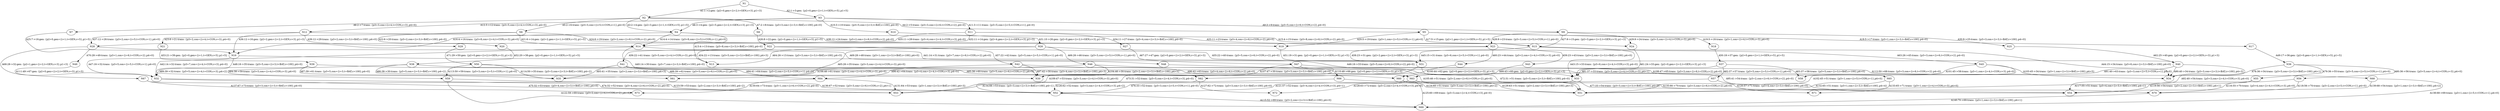 digraph cpn_tools_graph {
  N1 -> N2 [ label="A1:1->2:gen: {p2=0,gen={i=2,t=GEN,c=3},p1=3}" ];
  N1 -> N3 [ label="A2:1->3:gen: {p2=0,gen={i=1,t=GEN,c=5},p1=5}" ];
  N2 -> N4 [ label="A3:2->4:gen: {p2=3,gen={i=1,t=GEN,c=5},p1=5}" ];
  N2 -> N5 [ label="A4:2->5:trans: {p3=3,con={i=6,t=CON,c=2},p4=0}" ];
  N2 -> N6 [ label="A5:2->6:trans: {p3=3,con={i=5,t=CON,c=1},p4=0}" ];
  N2 -> N7 [ label="A6:2->7:trans: {p3=3,con={i=4,t=CON,c=3},p4=0}" ];
  N2 -> N8 [ label="A7:2->8:trans: {p3=3,con={i=3,t=BAT,c=100},p4=0}" ];
  N3 -> N4 [ label="A8:3->4:gen: {p2=5,gen={i=2,t=GEN,c=3},p1=3}" ];
  N3 -> N9 [ label="A9:3->9:trans: {p3=5,con={i=6,t=CON,c=2},p4=0}" ];
  N3 -> N10 [ label="A10:3->10:trans: {p3=5,con={i=3,t=BAT,c=100},p4=0}" ];
  N3 -> N11 [ label="A11:3->11:trans: {p3=5,con={i=5,t=CON,c=1},p4=0}" ];
  N3 -> N12 [ label="A12:3->12:trans: {p3=5,con={i=4,t=CON,c=3},p4=0}" ];
  N4 -> N13 [ label="A13:4->13:trans: {p3=8,con={i=3,t=BAT,c=100},p4=0}" ];
  N4 -> N14 [ label="A14:4->14:trans: {p3=8,con={i=5,t=CON,c=1},p4=0}" ];
  N4 -> N15 [ label="A15:4->15:trans: {p3=8,con={i=6,t=CON,c=2},p4=0}" ];
  N4 -> N16 [ label="A16:4->16:trans: {p3=8,con={i=4,t=CON,c=3},p4=0}" ];
  N5 -> N15 [ label="A17:5->15:gen: {p2=1,gen={i=1,t=GEN,c=5},p1=5}" ];
  N5 -> N17 [ label="A18:5->17:trans: {p3=1,con={i=3,t=BAT,c=100},p4=0}" ];
  N5 -> N18 [ label="A19:5->18:trans: {p3=1,con={i=4,t=CON,c=3},p4=0}" ];
  N5 -> N19 [ label="A20:5->19:trans: {p3=1,con={i=5,t=CON,c=1},p4=0}" ];
  N6 -> N14 [ label="A21:6->14:gen: {p2=2,gen={i=1,t=GEN,c=5},p1=5}" ];
  N6 -> N20 [ label="A22:6->20:trans: {p3=2,con={i=3,t=BAT,c=100},p4=0}" ];
  N6 -> N21 [ label="A23:6->21:trans: {p3=2,con={i=4,t=CON,c=3},p4=0}" ];
  N6 -> N19 [ label="A24:6->19:trans: {p3=2,con={i=6,t=CON,c=2},p4=0}" ];
  N7 -> N16 [ label="A25:7->16:gen: {p2=0,gen={i=1,t=GEN,c=5},p1=5}" ];
  N8 -> N22 [ label="A26:8->22:gen: {p2=0,gen={i=1,t=GEN,c=5},p1=5}" ];
  N9 -> N15 [ label="A27:9->15:gen: {p2=3,gen={i=2,t=GEN,c=3},p1=3}" ];
  N9 -> N23 [ label="A28:9->23:trans: {p3=3,con={i=5,t=CON,c=1},p4=0}" ];
  N9 -> N24 [ label="A29:9->24:trans: {p3=3,con={i=4,t=CON,c=3},p4=0}" ];
  N9 -> N25 [ label="A30:9->25:trans: {p3=3,con={i=3,t=BAT,c=100},p4=0}" ];
  N10 -> N26 [ label="A31:10->26:gen: {p2=0,gen={i=2,t=GEN,c=3},p1=3}" ];
  N11 -> N14 [ label="A32:11->14:gen: {p2=4,gen={i=2,t=GEN,c=3},p1=3}" ];
  N11 -> N23 [ label="A33:11->23:trans: {p3=4,con={i=6,t=CON,c=2},p4=0}" ];
  N11 -> N27 [ label="A34:11->27:trans: {p3=4,con={i=3,t=BAT,c=100},p4=0}" ];
  N11 -> N28 [ label="A35:11->28:trans: {p3=4,con={i=4,t=CON,c=3},p4=0}" ];
  N12 -> N16 [ label="A36:12->16:gen: {p2=2,gen={i=2,t=GEN,c=3},p1=3}" ];
  N12 -> N28 [ label="A37:12->28:trans: {p3=2,con={i=5,t=CON,c=1},p4=0}" ];
  N12 -> N24 [ label="A38:12->24:trans: {p3=2,con={i=6,t=CON,c=2},p4=0}" ];
  N12 -> N29 [ label="A39:12->29:trans: {p3=2,con={i=3,t=BAT,c=100},p4=0}" ];
  N14 -> N30 [ label="A40:14->30:trans: {p3=7,con={i=3,t=BAT,c=100},p4=0}" ];
  N14 -> N31 [ label="A41:14->31:trans: {p3=7,con={i=6,t=CON,c=2},p4=0}" ];
  N14 -> N32 [ label="A42:14->32:trans: {p3=7,con={i=4,t=CON,c=3},p4=0}" ];
  N15 -> N33 [ label="A43:15->33:trans: {p3=6,con={i=4,t=CON,c=3},p4=0}" ];
  N15 -> N34 [ label="A44:15->34:trans: {p3=6,con={i=3,t=BAT,c=100},p4=0}" ];
  N15 -> N31 [ label="A45:15->31:trans: {p3=6,con={i=5,t=CON,c=1},p4=0}" ];
  N16 -> N33 [ label="A46:16->33:trans: {p3=5,con={i=6,t=CON,c=2},p4=0}" ];
  N16 -> N32 [ label="A47:16->32:trans: {p3=5,con={i=5,t=CON,c=1},p4=0}" ];
  N16 -> N35 [ label="A48:16->35:trans: {p3=5,con={i=3,t=BAT,c=100},p4=0}" ];
  N17 -> N36 [ label="A49:17->36:gen: {p2=0,gen={i=1,t=GEN,c=5},p1=5}" ];
  N18 -> N37 [ label="A50:18->37:gen: {p2=0,gen={i=1,t=GEN,c=5},p1=5}" ];
  N19 -> N31 [ label="A51:19->31:gen: {p2=0,gen={i=1,t=GEN,c=5},p1=5}" ];
  N20 -> N38 [ label="A52:20->38:gen: {p2=0,gen={i=1,t=GEN,c=5},p1=5}" ];
  N21 -> N39 [ label="A53:21->39:gen: {p2=0,gen={i=1,t=GEN,c=5},p1=5}" ];
  N22 -> N13 [ label="A54:22->13:trans: {p3=5,con={i=3,t=BAT,c=100},p4=3}" ];
  N22 -> N40 [ label="A55:22->40:trans: {p3=5,con={i=6,t=CON,c=2},p4=0}" ];
  N22 -> N41 [ label="A56:22->41:trans: {p3=5,con={i=4,t=CON,c=3},p4=0}" ];
  N22 -> N42 [ label="A57:22->42:trans: {p3=5,con={i=5,t=CON,c=1},p4=0}" ];
  N23 -> N31 [ label="A58:23->31:gen: {p2=2,gen={i=2,t=GEN,c=3},p1=3}" ];
  N23 -> N43 [ label="A59:23->43:trans: {p3=2,con={i=3,t=BAT,c=100},p4=0}" ];
  N23 -> N44 [ label="A60:23->44:trans: {p3=2,con={i=4,t=CON,c=3},p4=0}" ];
  N24 -> N33 [ label="A61:24->33:gen: {p2=0,gen={i=2,t=GEN,c=3},p1=3}" ];
  N25 -> N40 [ label="A62:25->40:gen: {p2=0,gen={i=2,t=GEN,c=3},p1=3}" ];
  N26 -> N45 [ label="A63:26->45:trans: {p3=3,con={i=6,t=CON,c=2},p4=0}" ];
  N26 -> N13 [ label="A64:26->13:trans: {p3=3,con={i=3,t=BAT,c=100},p4=5}" ];
  N26 -> N35 [ label="A65:26->35:trans: {p3=3,con={i=4,t=CON,c=3},p4=0}" ];
  N26 -> N46 [ label="A66:26->46:trans: {p3=3,con={i=5,t=CON,c=1},p4=0}" ];
  N27 -> N47 [ label="A67:27->47:gen: {p2=0,gen={i=2,t=GEN,c=3},p1=3}" ];
  N28 -> N32 [ label="A68:28->32:gen: {p2=1,gen={i=2,t=GEN,c=3},p1=3}" ];
  N28 -> N48 [ label="A69:28->48:trans: {p3=1,con={i=3,t=BAT,c=100},p4=0}" ];
  N28 -> N49 [ label="A70:28->49:trans: {p3=1,con={i=6,t=CON,c=2},p4=0}" ];
  N29 -> N50 [ label="A71:29->50:gen: {p2=0,gen={i=2,t=GEN,c=3},p1=3}" ];
  N31 -> N51 [ label="A72:31->51:trans: {p3=5,con={i=3,t=BAT,c=100},p4=0}" ];
  N31 -> N52 [ label="A73:31->52:trans: {p3=5,con={i=4,t=CON,c=3},p4=0}" ];
  N32 -> N52 [ label="A74:32->52:trans: {p3=4,con={i=6,t=CON,c=2},p4=0}" ];
  N32 -> N53 [ label="A75:32->53:trans: {p3=4,con={i=3,t=BAT,c=100},p4=0}" ];
  N33 -> N52 [ label="A76:33->52:trans: {p3=3,con={i=5,t=CON,c=1},p4=0}" ];
  N33 -> N54 [ label="A77:33->54:trans: {p3=3,con={i=3,t=BAT,c=100},p4=0}" ];
  N36 -> N34 [ label="A78:36->34:trans: {p3=5,con={i=3,t=BAT,c=100},p4=1}" ];
  N36 -> N55 [ label="A79:36->55:trans: {p3=5,con={i=5,t=CON,c=1},p4=0}" ];
  N36 -> N56 [ label="A80:36->56:trans: {p3=5,con={i=4,t=CON,c=3},p4=0}" ];
  N37 -> N33 [ label="A81:37->33:trans: {p3=5,con={i=4,t=CON,c=3},p4=1}" ];
  N37 -> N57 [ label="A82:37->57:trans: {p3=5,con={i=5,t=CON,c=1},p4=0}" ];
  N37 -> N58 [ label="A83:37->58:trans: {p3=5,con={i=3,t=BAT,c=100},p4=0}" ];
  N38 -> N59 [ label="A84:38->59:trans: {p3=5,con={i=4,t=CON,c=3},p4=0}" ];
  N38 -> N60 [ label="A85:38->60:trans: {p3=5,con={i=6,t=CON,c=2},p4=0}" ];
  N38 -> N30 [ label="A86:38->30:trans: {p3=5,con={i=3,t=BAT,c=100},p4=2}" ];
  N39 -> N61 [ label="A87:39->61:trans: {p3=5,con={i=3,t=BAT,c=100},p4=0}" ];
  N39 -> N62 [ label="A88:39->62:trans: {p3=5,con={i=6,t=CON,c=2},p4=0}" ];
  N39 -> N32 [ label="A89:39->32:trans: {p3=5,con={i=4,t=CON,c=3},p4=2}" ];
  N40 -> N34 [ label="A90:40->34:trans: {p3=3,con={i=3,t=BAT,c=100},p4=3}" ];
  N40 -> N63 [ label="A91:40->63:trans: {p3=3,con={i=5,t=CON,c=1},p4=0}" ];
  N40 -> N54 [ label="A92:40->54:trans: {p3=3,con={i=4,t=CON,c=3},p4=0}" ];
  N41 -> N35 [ label="A93:41->35:trans: {p3=2,con={i=3,t=BAT,c=100},p4=3}" ];
  N41 -> N64 [ label="A94:41->64:trans: {p3=2,con={i=5,t=CON,c=1},p4=0}" ];
  N41 -> N54 [ label="A95:41->54:trans: {p3=2,con={i=6,t=CON,c=2},p4=0}" ];
  N42 -> N63 [ label="A96:42->63:trans: {p3=4,con={i=6,t=CON,c=2},p4=0}" ];
  N42 -> N30 [ label="A97:42->30:trans: {p3=4,con={i=3,t=BAT,c=100},p4=3}" ];
  N42 -> N64 [ label="A98:42->64:trans: {p3=4,con={i=4,t=CON,c=3},p4=0}" ];
  N43 -> N60 [ label="A99:43->60:gen: {p2=0,gen={i=2,t=GEN,c=3},p1=3}" ];
  N44 -> N62 [ label="A100:44->62:gen: {p2=0,gen={i=2,t=GEN,c=3},p1=3}" ];
  N45 -> N58 [ label="A101:45->58:trans: {p3=1,con={i=4,t=CON,c=3},p4=0}" ];
  N45 -> N51 [ label="A102:45->51:trans: {p3=1,con={i=5,t=CON,c=1},p4=0}" ];
  N45 -> N34 [ label="A103:45->34:trans: {p3=1,con={i=3,t=BAT,c=100},p4=5}" ];
  N46 -> N30 [ label="A104:46->30:trans: {p3=2,con={i=3,t=BAT,c=100},p4=5}" ];
  N46 -> N51 [ label="A105:46->51:trans: {p3=2,con={i=6,t=CON,c=2},p4=0}" ];
  N46 -> N61 [ label="A106:46->61:trans: {p3=2,con={i=4,t=CON,c=3},p4=0}" ];
  N47 -> N30 [ label="A107:47->30:trans: {p3=3,con={i=3,t=BAT,c=100},p4=4}" ];
  N47 -> N65 [ label="A108:47->65:trans: {p3=3,con={i=6,t=CON,c=2},p4=0}" ];
  N47 -> N53 [ label="A109:47->53:trans: {p3=3,con={i=4,t=CON,c=3},p4=0}" ];
  N48 -> N66 [ label="A110:48->66:gen: {p2=0,gen={i=2,t=GEN,c=3},p1=3}" ];
  N49 -> N67 [ label="A111:49->67:gen: {p2=0,gen={i=2,t=GEN,c=3},p1=3}" ];
  N50 -> N68 [ label="A112:50->68:trans: {p3=3,con={i=6,t=CON,c=2},p4=0}" ];
  N50 -> N59 [ label="A113:50->59:trans: {p3=3,con={i=5,t=CON,c=1},p4=0}" ];
  N50 -> N35 [ label="A114:50->35:trans: {p3=3,con={i=3,t=BAT,c=100},p4=2}" ];
  N52 -> N69 [ label="A115:52->69:trans: {p3=2,con={i=3,t=BAT,c=100},p4=0}" ];
  N55 -> N70 [ label="A116:55->70:trans: {p3=4,con={i=4,t=CON,c=3},p4=0}" ];
  N55 -> N51 [ label="A117:55->51:trans: {p3=4,con={i=3,t=BAT,c=100},p4=1}" ];
  N56 -> N70 [ label="A118:56->70:trans: {p3=2,con={i=5,t=CON,c=1},p4=0}" ];
  N56 -> N54 [ label="A119:56->54:trans: {p3=2,con={i=3,t=BAT,c=100},p4=1}" ];
  N57 -> N71 [ label="A120:57->71:trans: {p3=4,con={i=3,t=BAT,c=100},p4=0}" ];
  N57 -> N52 [ label="A121:57->52:trans: {p3=4,con={i=4,t=CON,c=3},p4=1}" ];
  N59 -> N69 [ label="A122:59->69:trans: {p3=2,con={i=6,t=CON,c=2},p4=0}" ];
  N59 -> N53 [ label="A123:59->53:trans: {p3=2,con={i=3,t=BAT,c=100},p4=2}" ];
  N60 -> N51 [ label="A124:60->51:trans: {p3=3,con={i=3,t=BAT,c=100},p4=2}" ];
  N60 -> N69 [ label="A125:60->69:trans: {p3=3,con={i=4,t=CON,c=3},p4=0}" ];
  N62 -> N52 [ label="A126:62->52:trans: {p3=3,con={i=4,t=CON,c=3},p4=2}" ];
  N62 -> N72 [ label="A127:62->72:trans: {p3=3,con={i=3,t=BAT,c=100},p4=0}" ];
  N63 -> N72 [ label="A128:63->72:trans: {p3=2,con={i=4,t=CON,c=3},p4=0}" ];
  N63 -> N51 [ label="A129:63->51:trans: {p3=2,con={i=3,t=BAT,c=100},p4=3}" ];
  N64 -> N73 [ label="A130:64->73:trans: {p3=1,con={i=6,t=CON,c=2},p4=0}" ];
  N64 -> N53 [ label="A131:64->53:trans: {p3=1,con={i=3,t=BAT,c=100},p4=3}" ];
  N65 -> N51 [ label="A132:65->51:trans: {p3=1,con={i=3,t=BAT,c=100},p4=4}" ];
  N65 -> N71 [ label="A133:65->71:trans: {p3=1,con={i=4,t=CON,c=3},p4=0}" ];
  N66 -> N53 [ label="A134:66->53:trans: {p3=3,con={i=3,t=BAT,c=100},p4=1}" ];
  N66 -> N70 [ label="A135:66->70:trans: {p3=3,con={i=6,t=CON,c=2},p4=0}" ];
  N67 -> N52 [ label="A136:67->52:trans: {p3=3,con={i=6,t=CON,c=2},p4=1}" ];
  N67 -> N73 [ label="A137:67->73:trans: {p3=3,con={i=3,t=BAT,c=100},p4=0}" ];
  N68 -> N69 [ label="A138:68->69:trans: {p3=1,con={i=5,t=CON,c=1},p4=0}" ];
  N68 -> N54 [ label="A139:68->54:trans: {p3=1,con={i=3,t=BAT,c=100},p4=2}" ];
  N70 -> N69 [ label="A140:70->69:trans: {p3=1,con={i=3,t=BAT,c=100},p4=1}" ];
}
